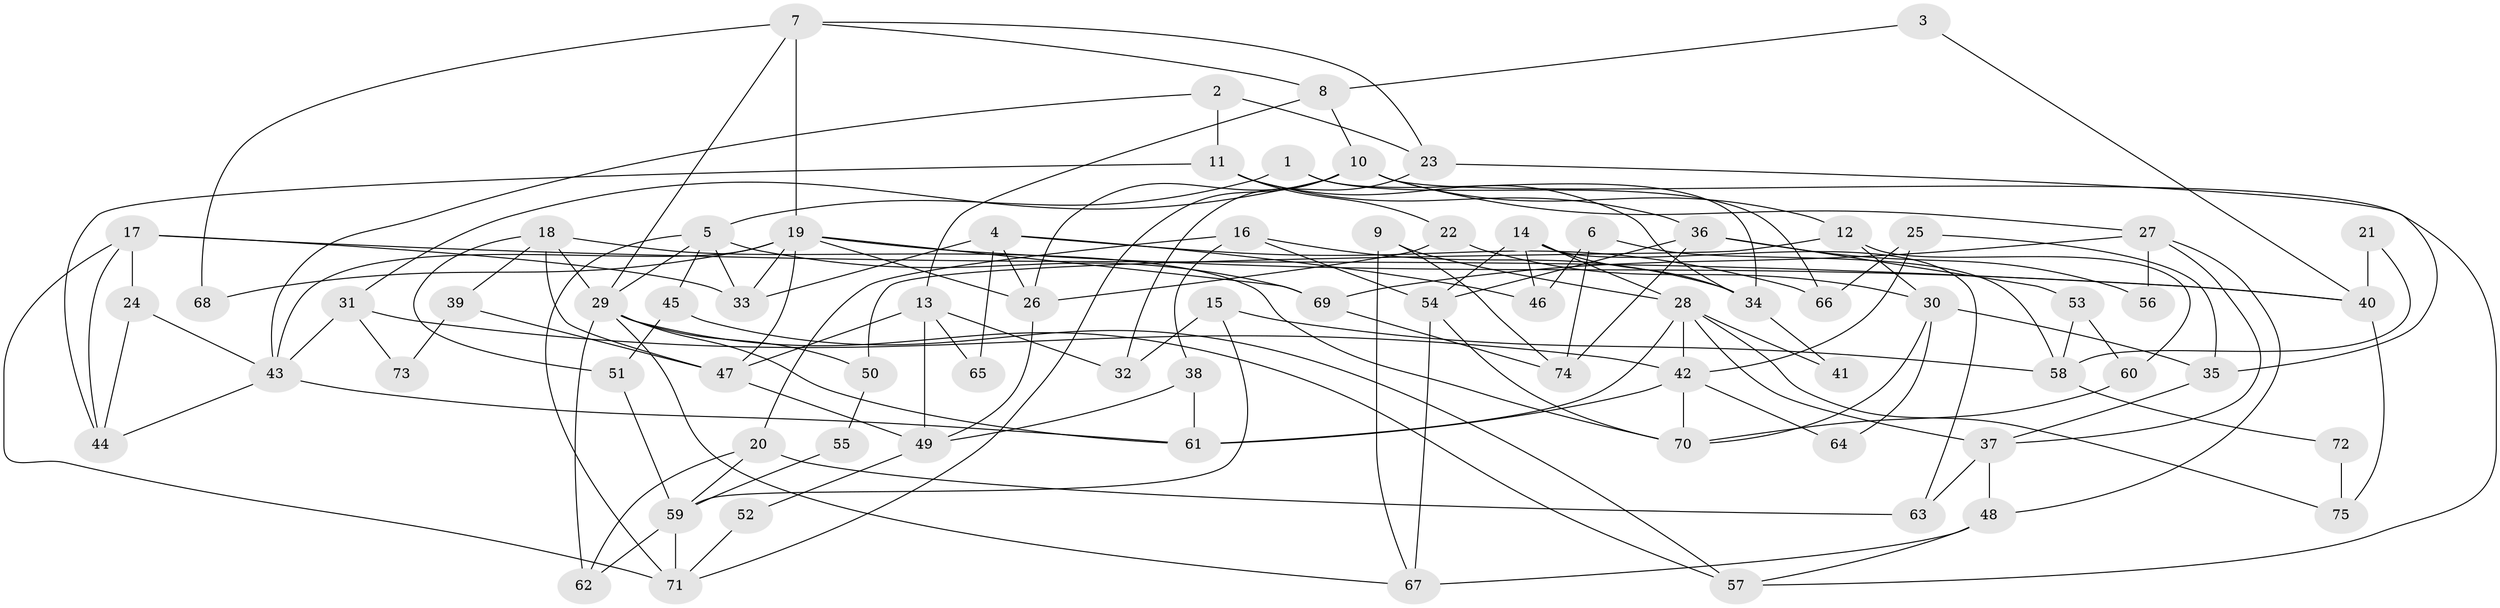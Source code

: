 // coarse degree distribution, {2: 0.1891891891891892, 8: 0.02702702702702703, 4: 0.16216216216216217, 5: 0.2702702702702703, 3: 0.21621621621621623, 6: 0.02702702702702703, 7: 0.05405405405405406, 15: 0.02702702702702703, 13: 0.02702702702702703}
// Generated by graph-tools (version 1.1) at 2025/53/03/04/25 21:53:51]
// undirected, 75 vertices, 150 edges
graph export_dot {
graph [start="1"]
  node [color=gray90,style=filled];
  1;
  2;
  3;
  4;
  5;
  6;
  7;
  8;
  9;
  10;
  11;
  12;
  13;
  14;
  15;
  16;
  17;
  18;
  19;
  20;
  21;
  22;
  23;
  24;
  25;
  26;
  27;
  28;
  29;
  30;
  31;
  32;
  33;
  34;
  35;
  36;
  37;
  38;
  39;
  40;
  41;
  42;
  43;
  44;
  45;
  46;
  47;
  48;
  49;
  50;
  51;
  52;
  53;
  54;
  55;
  56;
  57;
  58;
  59;
  60;
  61;
  62;
  63;
  64;
  65;
  66;
  67;
  68;
  69;
  70;
  71;
  72;
  73;
  74;
  75;
  1 -- 34;
  1 -- 5;
  1 -- 66;
  2 -- 23;
  2 -- 43;
  2 -- 11;
  3 -- 40;
  3 -- 8;
  4 -- 33;
  4 -- 26;
  4 -- 46;
  4 -- 65;
  4 -- 66;
  5 -- 69;
  5 -- 71;
  5 -- 29;
  5 -- 33;
  5 -- 45;
  6 -- 46;
  6 -- 74;
  6 -- 58;
  7 -- 29;
  7 -- 8;
  7 -- 19;
  7 -- 23;
  7 -- 68;
  8 -- 13;
  8 -- 10;
  9 -- 67;
  9 -- 28;
  9 -- 74;
  10 -- 27;
  10 -- 57;
  10 -- 12;
  10 -- 26;
  10 -- 31;
  10 -- 71;
  11 -- 36;
  11 -- 22;
  11 -- 34;
  11 -- 44;
  12 -- 30;
  12 -- 50;
  12 -- 60;
  13 -- 49;
  13 -- 47;
  13 -- 32;
  13 -- 65;
  14 -- 28;
  14 -- 54;
  14 -- 34;
  14 -- 46;
  14 -- 63;
  15 -- 32;
  15 -- 59;
  15 -- 58;
  16 -- 38;
  16 -- 34;
  16 -- 20;
  16 -- 54;
  17 -- 71;
  17 -- 44;
  17 -- 24;
  17 -- 33;
  17 -- 40;
  18 -- 29;
  18 -- 70;
  18 -- 39;
  18 -- 47;
  18 -- 51;
  19 -- 33;
  19 -- 26;
  19 -- 40;
  19 -- 43;
  19 -- 47;
  19 -- 68;
  19 -- 69;
  20 -- 62;
  20 -- 59;
  20 -- 63;
  21 -- 58;
  21 -- 40;
  22 -- 26;
  22 -- 30;
  23 -- 35;
  23 -- 32;
  24 -- 43;
  24 -- 44;
  25 -- 66;
  25 -- 42;
  25 -- 35;
  26 -- 49;
  27 -- 37;
  27 -- 69;
  27 -- 48;
  27 -- 56;
  28 -- 42;
  28 -- 37;
  28 -- 41;
  28 -- 61;
  28 -- 75;
  29 -- 61;
  29 -- 50;
  29 -- 57;
  29 -- 62;
  29 -- 67;
  30 -- 70;
  30 -- 35;
  30 -- 64;
  31 -- 43;
  31 -- 42;
  31 -- 73;
  34 -- 41;
  35 -- 37;
  36 -- 53;
  36 -- 54;
  36 -- 56;
  36 -- 74;
  37 -- 63;
  37 -- 48;
  38 -- 61;
  38 -- 49;
  39 -- 47;
  39 -- 73;
  40 -- 75;
  42 -- 61;
  42 -- 64;
  42 -- 70;
  43 -- 44;
  43 -- 61;
  45 -- 57;
  45 -- 51;
  47 -- 49;
  48 -- 57;
  48 -- 67;
  49 -- 52;
  50 -- 55;
  51 -- 59;
  52 -- 71;
  53 -- 60;
  53 -- 58;
  54 -- 67;
  54 -- 70;
  55 -- 59;
  58 -- 72;
  59 -- 62;
  59 -- 71;
  60 -- 70;
  69 -- 74;
  72 -- 75;
}
